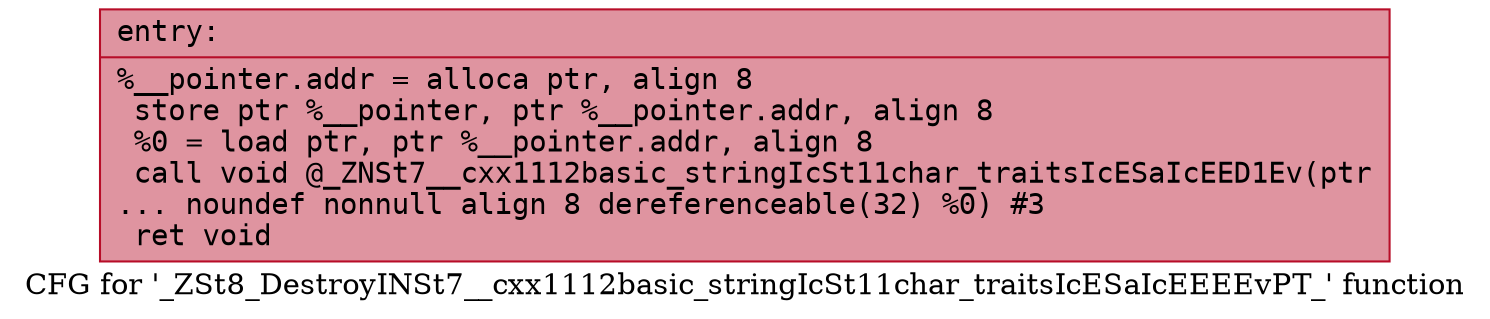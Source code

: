 digraph "CFG for '_ZSt8_DestroyINSt7__cxx1112basic_stringIcSt11char_traitsIcESaIcEEEEvPT_' function" {
	label="CFG for '_ZSt8_DestroyINSt7__cxx1112basic_stringIcSt11char_traitsIcESaIcEEEEvPT_' function";

	Node0x556bfed48480 [shape=record,color="#b70d28ff", style=filled, fillcolor="#b70d2870" fontname="Courier",label="{entry:\l|  %__pointer.addr = alloca ptr, align 8\l  store ptr %__pointer, ptr %__pointer.addr, align 8\l  %0 = load ptr, ptr %__pointer.addr, align 8\l  call void @_ZNSt7__cxx1112basic_stringIcSt11char_traitsIcESaIcEED1Ev(ptr\l... noundef nonnull align 8 dereferenceable(32) %0) #3\l  ret void\l}"];
}
